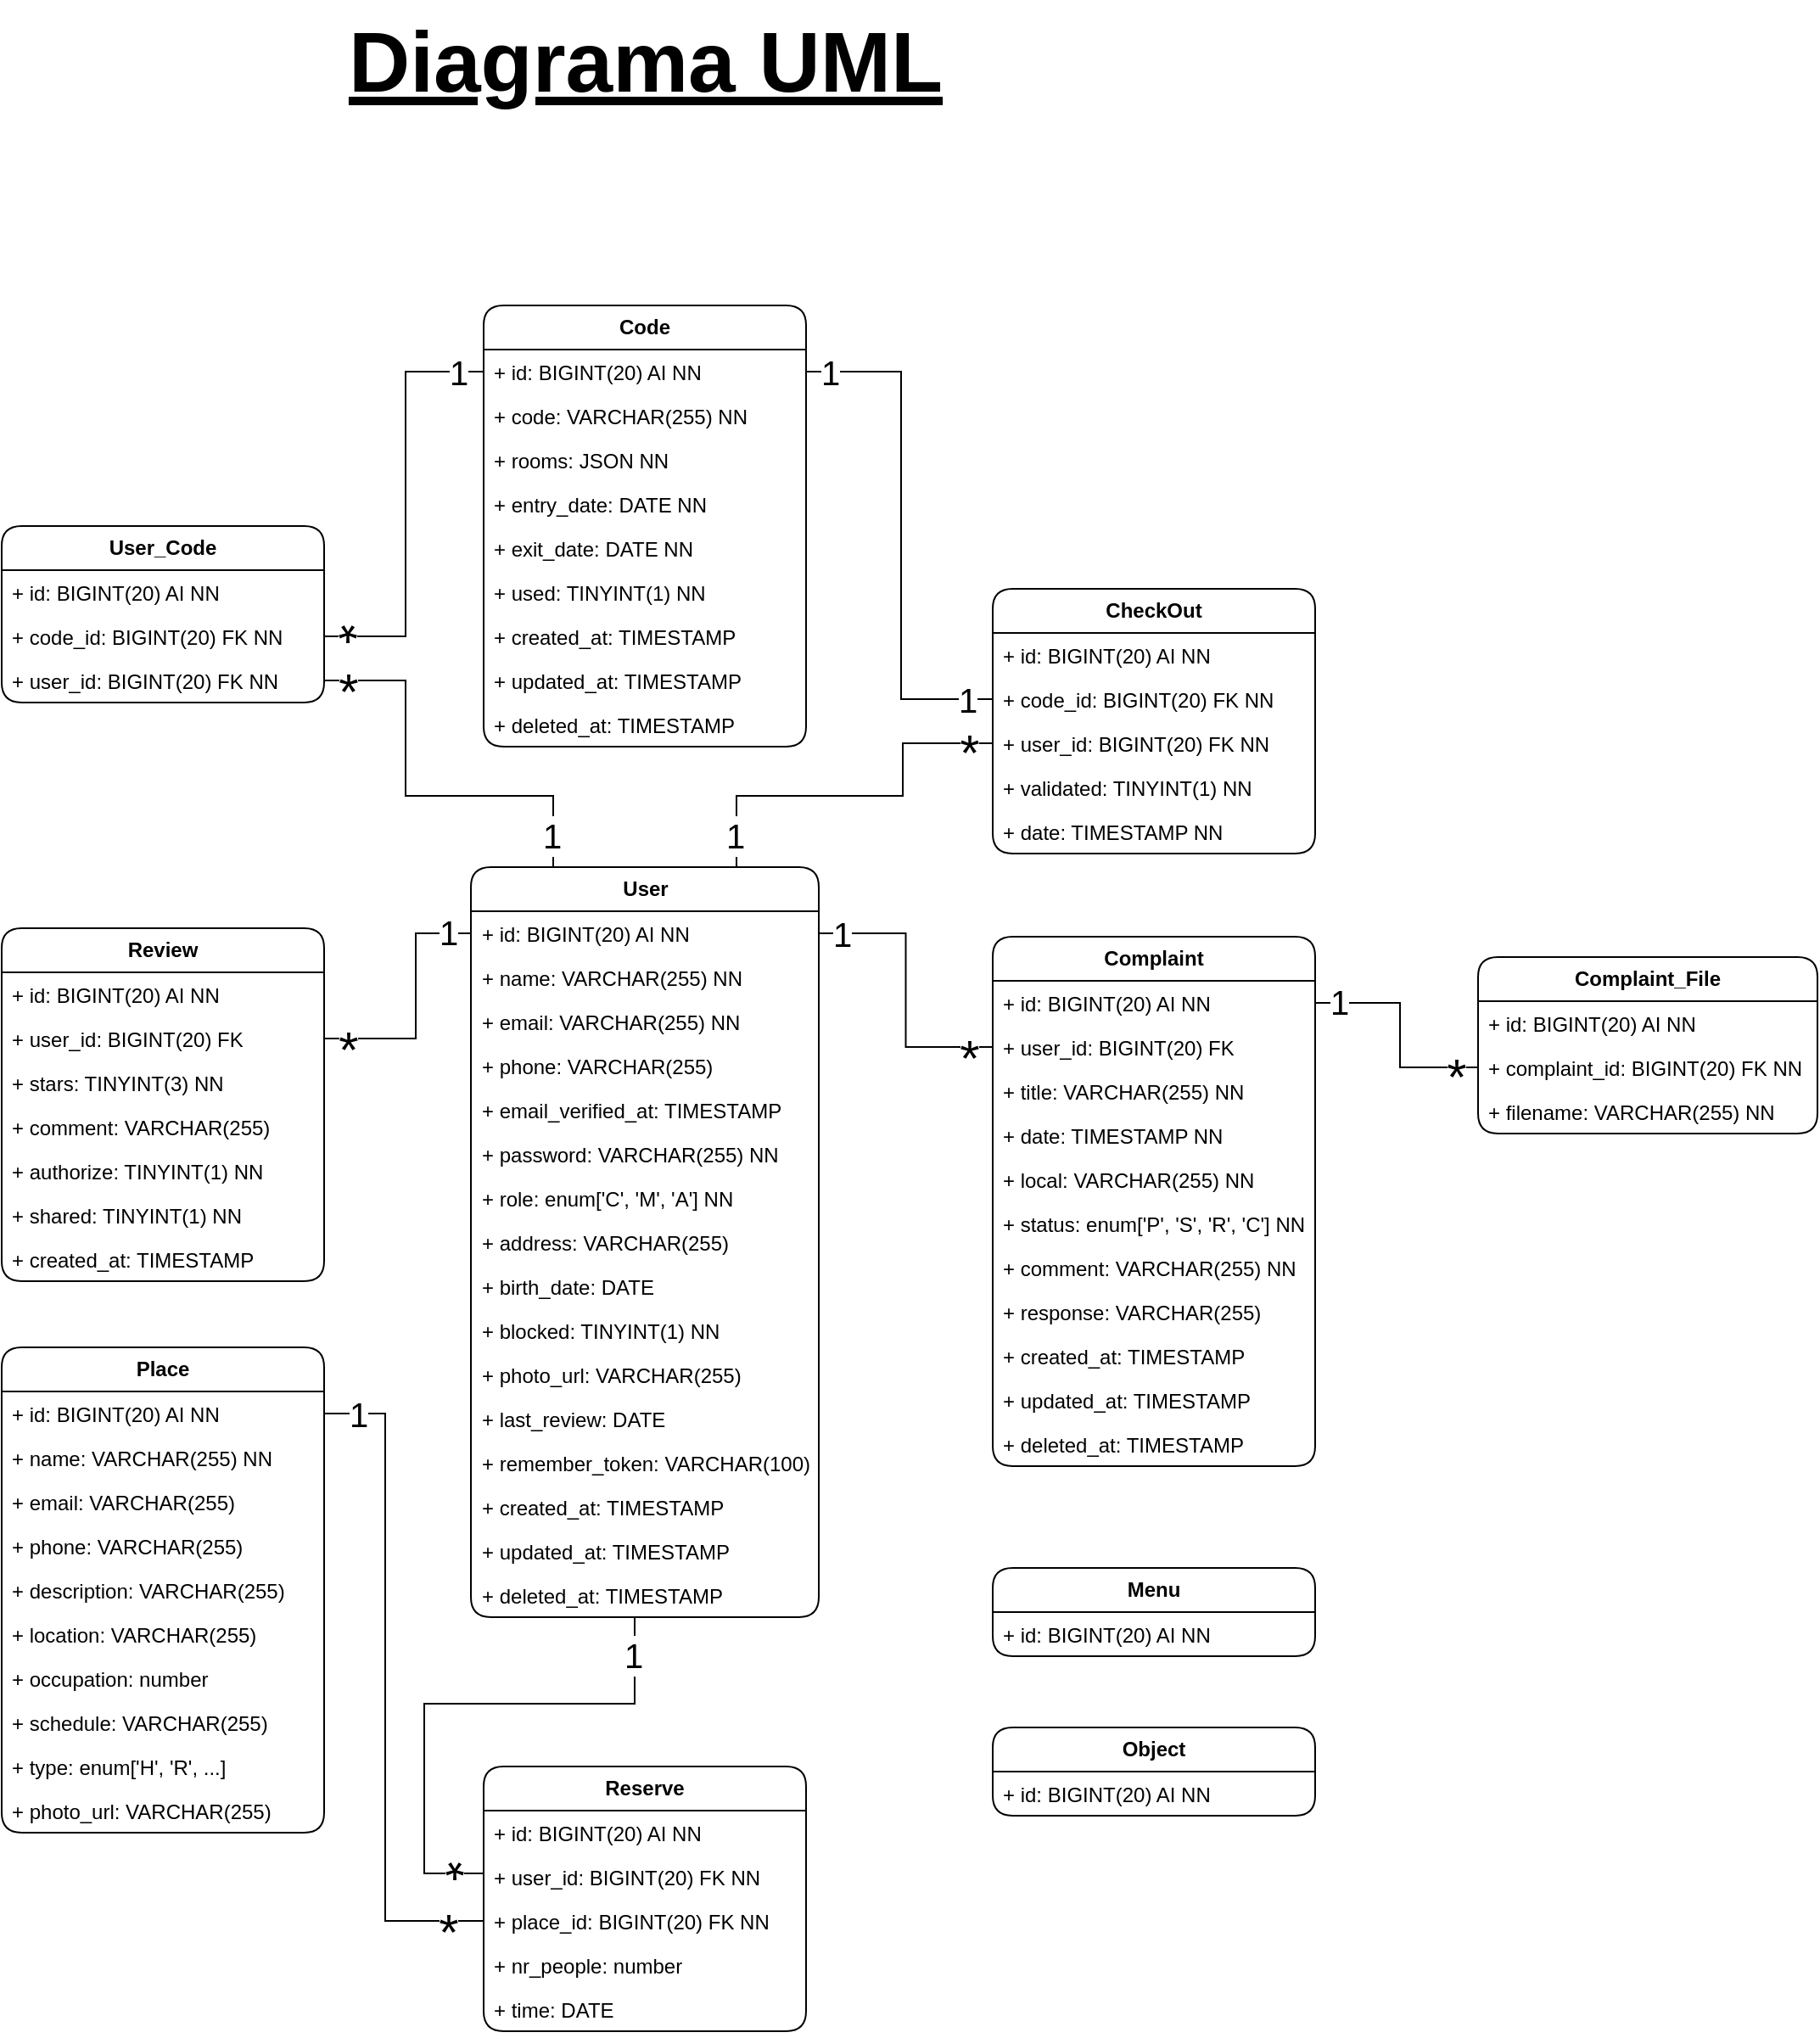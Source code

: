 <mxfile version="21.5.0" type="github" pages="2">
  <diagram name="Diagrama UML" id="d98n4tv-miH-dXghjo9B">
    <mxGraphModel dx="1434" dy="764" grid="0" gridSize="50" guides="1" tooltips="1" connect="1" arrows="1" fold="1" page="1" pageScale="1" pageWidth="2000" pageHeight="1500" math="0" shadow="0">
      <root>
        <mxCell id="0" />
        <mxCell id="1" parent="0" />
        <mxCell id="fhK9WfQGRRtwk0DWkfeq-1" value="&lt;b&gt;User&lt;/b&gt;" style="swimlane;fontStyle=0;childLayout=stackLayout;horizontal=1;startSize=26;fillColor=none;horizontalStack=0;resizeParent=1;resizeParentMax=0;resizeLast=0;collapsible=1;marginBottom=0;whiteSpace=wrap;html=1;perimeterSpacing=0;rounded=1;" parent="1" vertex="1">
          <mxGeometry x="428.5" y="579" width="205" height="442" as="geometry" />
        </mxCell>
        <mxCell id="fhK9WfQGRRtwk0DWkfeq-2" value="+ id: BIGINT(20) AI NN" style="text;strokeColor=none;fillColor=none;align=left;verticalAlign=top;spacingLeft=4;spacingRight=4;overflow=hidden;rotatable=0;points=[[0,0.5],[1,0.5]];portConstraint=eastwest;whiteSpace=wrap;html=1;" parent="fhK9WfQGRRtwk0DWkfeq-1" vertex="1">
          <mxGeometry y="26" width="205" height="26" as="geometry" />
        </mxCell>
        <mxCell id="fhK9WfQGRRtwk0DWkfeq-3" value="+ name: VARCHAR(255) NN" style="text;strokeColor=none;fillColor=none;align=left;verticalAlign=top;spacingLeft=4;spacingRight=4;overflow=hidden;rotatable=0;points=[[0,0.5],[1,0.5]];portConstraint=eastwest;whiteSpace=wrap;html=1;" parent="fhK9WfQGRRtwk0DWkfeq-1" vertex="1">
          <mxGeometry y="52" width="205" height="26" as="geometry" />
        </mxCell>
        <mxCell id="fhK9WfQGRRtwk0DWkfeq-4" value="+ email: VARCHAR(255) NN" style="text;strokeColor=none;fillColor=none;align=left;verticalAlign=top;spacingLeft=4;spacingRight=4;overflow=hidden;rotatable=0;points=[[0,0.5],[1,0.5]];portConstraint=eastwest;whiteSpace=wrap;html=1;" parent="fhK9WfQGRRtwk0DWkfeq-1" vertex="1">
          <mxGeometry y="78" width="205" height="26" as="geometry" />
        </mxCell>
        <mxCell id="T6H9I8jbmcp6e1LcsCc8-3" value="+ phone: VARCHAR(255)" style="text;strokeColor=none;fillColor=none;align=left;verticalAlign=top;spacingLeft=4;spacingRight=4;overflow=hidden;rotatable=0;points=[[0,0.5],[1,0.5]];portConstraint=eastwest;whiteSpace=wrap;html=1;" parent="fhK9WfQGRRtwk0DWkfeq-1" vertex="1">
          <mxGeometry y="104" width="205" height="26" as="geometry" />
        </mxCell>
        <mxCell id="vO4B-R_ZRuPPLHREImIT-4" value="+ email_verified_at: TIMESTAMP" style="text;strokeColor=none;fillColor=none;align=left;verticalAlign=top;spacingLeft=4;spacingRight=4;overflow=hidden;rotatable=0;points=[[0,0.5],[1,0.5]];portConstraint=eastwest;whiteSpace=wrap;html=1;" parent="fhK9WfQGRRtwk0DWkfeq-1" vertex="1">
          <mxGeometry y="130" width="205" height="26" as="geometry" />
        </mxCell>
        <mxCell id="fhK9WfQGRRtwk0DWkfeq-5" value="+ password: VARCHAR(255) NN" style="text;strokeColor=none;fillColor=none;align=left;verticalAlign=top;spacingLeft=4;spacingRight=4;overflow=hidden;rotatable=0;points=[[0,0.5],[1,0.5]];portConstraint=eastwest;whiteSpace=wrap;html=1;" parent="fhK9WfQGRRtwk0DWkfeq-1" vertex="1">
          <mxGeometry y="156" width="205" height="26" as="geometry" />
        </mxCell>
        <mxCell id="T6H9I8jbmcp6e1LcsCc8-2" value="+ role: enum[&#39;C&#39;, &#39;M&#39;, &#39;A&#39;] NN" style="text;strokeColor=none;fillColor=none;align=left;verticalAlign=top;spacingLeft=4;spacingRight=4;overflow=hidden;rotatable=0;points=[[0,0.5],[1,0.5]];portConstraint=eastwest;whiteSpace=wrap;html=1;" parent="fhK9WfQGRRtwk0DWkfeq-1" vertex="1">
          <mxGeometry y="182" width="205" height="26" as="geometry" />
        </mxCell>
        <mxCell id="dJ6pkB6HWxA7y0M8dAQR-3" value="+ address: VARCHAR(255)" style="text;strokeColor=none;fillColor=none;align=left;verticalAlign=top;spacingLeft=4;spacingRight=4;overflow=hidden;rotatable=0;points=[[0,0.5],[1,0.5]];portConstraint=eastwest;whiteSpace=wrap;html=1;" parent="fhK9WfQGRRtwk0DWkfeq-1" vertex="1">
          <mxGeometry y="208" width="205" height="26" as="geometry" />
        </mxCell>
        <mxCell id="dJ6pkB6HWxA7y0M8dAQR-2" value="+ birth_date: DATE" style="text;strokeColor=none;fillColor=none;align=left;verticalAlign=top;spacingLeft=4;spacingRight=4;overflow=hidden;rotatable=0;points=[[0,0.5],[1,0.5]];portConstraint=eastwest;whiteSpace=wrap;html=1;" parent="fhK9WfQGRRtwk0DWkfeq-1" vertex="1">
          <mxGeometry y="234" width="205" height="26" as="geometry" />
        </mxCell>
        <mxCell id="DivVhAuYKaXI8UWX3r-a-1" value="+ blocked: TINYINT(1) NN" style="text;strokeColor=none;fillColor=none;align=left;verticalAlign=top;spacingLeft=4;spacingRight=4;overflow=hidden;rotatable=0;points=[[0,0.5],[1,0.5]];portConstraint=eastwest;whiteSpace=wrap;html=1;" parent="fhK9WfQGRRtwk0DWkfeq-1" vertex="1">
          <mxGeometry y="260" width="205" height="26" as="geometry" />
        </mxCell>
        <mxCell id="T6H9I8jbmcp6e1LcsCc8-26" value="+ photo_url: VARCHAR(255)" style="text;strokeColor=none;fillColor=none;align=left;verticalAlign=top;spacingLeft=4;spacingRight=4;overflow=hidden;rotatable=0;points=[[0,0.5],[1,0.5]];portConstraint=eastwest;whiteSpace=wrap;html=1;" parent="fhK9WfQGRRtwk0DWkfeq-1" vertex="1">
          <mxGeometry y="286" width="205" height="26" as="geometry" />
        </mxCell>
        <mxCell id="dJ6pkB6HWxA7y0M8dAQR-1" value="+ last_review: DATE" style="text;strokeColor=none;fillColor=none;align=left;verticalAlign=top;spacingLeft=4;spacingRight=4;overflow=hidden;rotatable=0;points=[[0,0.5],[1,0.5]];portConstraint=eastwest;whiteSpace=wrap;html=1;" parent="fhK9WfQGRRtwk0DWkfeq-1" vertex="1">
          <mxGeometry y="312" width="205" height="26" as="geometry" />
        </mxCell>
        <mxCell id="ZWyrXxRijvagmESzMMlO-1" value="+ remember_token: VARCHAR(100)" style="text;strokeColor=none;fillColor=none;align=left;verticalAlign=top;spacingLeft=4;spacingRight=4;overflow=hidden;rotatable=0;points=[[0,0.5],[1,0.5]];portConstraint=eastwest;whiteSpace=wrap;html=1;" parent="fhK9WfQGRRtwk0DWkfeq-1" vertex="1">
          <mxGeometry y="338" width="205" height="26" as="geometry" />
        </mxCell>
        <mxCell id="vO4B-R_ZRuPPLHREImIT-1" value="+ created_at: TIMESTAMP" style="text;strokeColor=none;fillColor=none;align=left;verticalAlign=top;spacingLeft=4;spacingRight=4;overflow=hidden;rotatable=0;points=[[0,0.5],[1,0.5]];portConstraint=eastwest;whiteSpace=wrap;html=1;" parent="fhK9WfQGRRtwk0DWkfeq-1" vertex="1">
          <mxGeometry y="364" width="205" height="26" as="geometry" />
        </mxCell>
        <mxCell id="vO4B-R_ZRuPPLHREImIT-3" value="+ updated_at: TIMESTAMP" style="text;strokeColor=none;fillColor=none;align=left;verticalAlign=top;spacingLeft=4;spacingRight=4;overflow=hidden;rotatable=0;points=[[0,0.5],[1,0.5]];portConstraint=eastwest;whiteSpace=wrap;html=1;" parent="fhK9WfQGRRtwk0DWkfeq-1" vertex="1">
          <mxGeometry y="390" width="205" height="26" as="geometry" />
        </mxCell>
        <mxCell id="vO4B-R_ZRuPPLHREImIT-2" value="+ deleted_at: TIMESTAMP" style="text;strokeColor=none;fillColor=none;align=left;verticalAlign=top;spacingLeft=4;spacingRight=4;overflow=hidden;rotatable=0;points=[[0,0.5],[1,0.5]];portConstraint=eastwest;whiteSpace=wrap;html=1;" parent="fhK9WfQGRRtwk0DWkfeq-1" vertex="1">
          <mxGeometry y="416" width="205" height="26" as="geometry" />
        </mxCell>
        <mxCell id="T6H9I8jbmcp6e1LcsCc8-1" value="Diagrama UML" style="text;html=1;align=center;verticalAlign=middle;resizable=0;points=[];autosize=1;strokeColor=none;fillColor=none;fontSize=50;fontStyle=5" parent="1" vertex="1">
          <mxGeometry x="347" y="68" width="368" height="72" as="geometry" />
        </mxCell>
        <mxCell id="T6H9I8jbmcp6e1LcsCc8-4" value="&lt;b&gt;Code&lt;/b&gt;" style="swimlane;fontStyle=0;childLayout=stackLayout;horizontal=1;startSize=26;fillColor=none;horizontalStack=0;resizeParent=1;resizeParentMax=0;resizeLast=0;collapsible=1;marginBottom=0;whiteSpace=wrap;html=1;perimeterSpacing=0;rounded=1;" parent="1" vertex="1">
          <mxGeometry x="436" y="248" width="190" height="260" as="geometry" />
        </mxCell>
        <mxCell id="T6H9I8jbmcp6e1LcsCc8-5" value="+ id: BIGINT(20) AI NN" style="text;strokeColor=none;fillColor=none;align=left;verticalAlign=top;spacingLeft=4;spacingRight=4;overflow=hidden;rotatable=0;points=[[0,0.5],[1,0.5]];portConstraint=eastwest;whiteSpace=wrap;html=1;" parent="T6H9I8jbmcp6e1LcsCc8-4" vertex="1">
          <mxGeometry y="26" width="190" height="26" as="geometry" />
        </mxCell>
        <mxCell id="T6H9I8jbmcp6e1LcsCc8-6" value="+ code: VARCHAR(255) NN" style="text;strokeColor=none;fillColor=none;align=left;verticalAlign=top;spacingLeft=4;spacingRight=4;overflow=hidden;rotatable=0;points=[[0,0.5],[1,0.5]];portConstraint=eastwest;whiteSpace=wrap;html=1;" parent="T6H9I8jbmcp6e1LcsCc8-4" vertex="1">
          <mxGeometry y="52" width="190" height="26" as="geometry" />
        </mxCell>
        <mxCell id="T6H9I8jbmcp6e1LcsCc8-7" value="+ rooms: JSON NN" style="text;strokeColor=none;fillColor=none;align=left;verticalAlign=top;spacingLeft=4;spacingRight=4;overflow=hidden;rotatable=0;points=[[0,0.5],[1,0.5]];portConstraint=eastwest;whiteSpace=wrap;html=1;" parent="T6H9I8jbmcp6e1LcsCc8-4" vertex="1">
          <mxGeometry y="78" width="190" height="26" as="geometry" />
        </mxCell>
        <mxCell id="T6H9I8jbmcp6e1LcsCc8-8" value="+ entry_date: DATE NN" style="text;strokeColor=none;fillColor=none;align=left;verticalAlign=top;spacingLeft=4;spacingRight=4;overflow=hidden;rotatable=0;points=[[0,0.5],[1,0.5]];portConstraint=eastwest;whiteSpace=wrap;html=1;" parent="T6H9I8jbmcp6e1LcsCc8-4" vertex="1">
          <mxGeometry y="104" width="190" height="26" as="geometry" />
        </mxCell>
        <mxCell id="T6H9I8jbmcp6e1LcsCc8-9" value="+ exit_date: DATE NN" style="text;strokeColor=none;fillColor=none;align=left;verticalAlign=top;spacingLeft=4;spacingRight=4;overflow=hidden;rotatable=0;points=[[0,0.5],[1,0.5]];portConstraint=eastwest;whiteSpace=wrap;html=1;" parent="T6H9I8jbmcp6e1LcsCc8-4" vertex="1">
          <mxGeometry y="130" width="190" height="26" as="geometry" />
        </mxCell>
        <mxCell id="T6H9I8jbmcp6e1LcsCc8-10" value="+ used: TINYINT(1) NN" style="text;strokeColor=none;fillColor=none;align=left;verticalAlign=top;spacingLeft=4;spacingRight=4;overflow=hidden;rotatable=0;points=[[0,0.5],[1,0.5]];portConstraint=eastwest;whiteSpace=wrap;html=1;" parent="T6H9I8jbmcp6e1LcsCc8-4" vertex="1">
          <mxGeometry y="156" width="190" height="26" as="geometry" />
        </mxCell>
        <mxCell id="fgQALqfVsJs-UwrU5xvW-2" value="+ created_at: TIMESTAMP" style="text;strokeColor=none;fillColor=none;align=left;verticalAlign=top;spacingLeft=4;spacingRight=4;overflow=hidden;rotatable=0;points=[[0,0.5],[1,0.5]];portConstraint=eastwest;whiteSpace=wrap;html=1;" parent="T6H9I8jbmcp6e1LcsCc8-4" vertex="1">
          <mxGeometry y="182" width="190" height="26" as="geometry" />
        </mxCell>
        <mxCell id="59sdTfW5rrIf_ay-9YoK-1" value="+ updated_at: TIMESTAMP" style="text;strokeColor=none;fillColor=none;align=left;verticalAlign=top;spacingLeft=4;spacingRight=4;overflow=hidden;rotatable=0;points=[[0,0.5],[1,0.5]];portConstraint=eastwest;whiteSpace=wrap;html=1;" parent="T6H9I8jbmcp6e1LcsCc8-4" vertex="1">
          <mxGeometry y="208" width="190" height="26" as="geometry" />
        </mxCell>
        <mxCell id="fgQALqfVsJs-UwrU5xvW-1" value="+ deleted_at: TIMESTAMP" style="text;strokeColor=none;fillColor=none;align=left;verticalAlign=top;spacingLeft=4;spacingRight=4;overflow=hidden;rotatable=0;points=[[0,0.5],[1,0.5]];portConstraint=eastwest;whiteSpace=wrap;html=1;" parent="T6H9I8jbmcp6e1LcsCc8-4" vertex="1">
          <mxGeometry y="234" width="190" height="26" as="geometry" />
        </mxCell>
        <mxCell id="T6H9I8jbmcp6e1LcsCc8-11" value="&lt;b&gt;Complaint&lt;/b&gt;" style="swimlane;fontStyle=0;childLayout=stackLayout;horizontal=1;startSize=26;fillColor=none;horizontalStack=0;resizeParent=1;resizeParentMax=0;resizeLast=0;collapsible=1;marginBottom=0;whiteSpace=wrap;html=1;perimeterSpacing=0;rounded=1;" parent="1" vertex="1">
          <mxGeometry x="736" y="620" width="190" height="312" as="geometry" />
        </mxCell>
        <mxCell id="T6H9I8jbmcp6e1LcsCc8-12" value="+ id: BIGINT(20) AI NN" style="text;strokeColor=none;fillColor=none;align=left;verticalAlign=top;spacingLeft=4;spacingRight=4;overflow=hidden;rotatable=0;points=[[0,0.5],[1,0.5]];portConstraint=eastwest;whiteSpace=wrap;html=1;" parent="T6H9I8jbmcp6e1LcsCc8-11" vertex="1">
          <mxGeometry y="26" width="190" height="26" as="geometry" />
        </mxCell>
        <mxCell id="T6H9I8jbmcp6e1LcsCc8-16" value="+ user_id: BIGINT(20) FK" style="text;strokeColor=none;fillColor=none;align=left;verticalAlign=top;spacingLeft=4;spacingRight=4;overflow=hidden;rotatable=0;points=[[0,0.5],[1,0.5]];portConstraint=eastwest;whiteSpace=wrap;html=1;" parent="T6H9I8jbmcp6e1LcsCc8-11" vertex="1">
          <mxGeometry y="52" width="190" height="26" as="geometry" />
        </mxCell>
        <mxCell id="T6H9I8jbmcp6e1LcsCc8-14" value="+ title: VARCHAR(255) NN" style="text;strokeColor=none;fillColor=none;align=left;verticalAlign=top;spacingLeft=4;spacingRight=4;overflow=hidden;rotatable=0;points=[[0,0.5],[1,0.5]];portConstraint=eastwest;whiteSpace=wrap;html=1;" parent="T6H9I8jbmcp6e1LcsCc8-11" vertex="1">
          <mxGeometry y="78" width="190" height="26" as="geometry" />
        </mxCell>
        <mxCell id="WfJLA6edtYzuYP46OBd0-1" value="+ date: TIMESTAMP NN" style="text;strokeColor=none;fillColor=none;align=left;verticalAlign=top;spacingLeft=4;spacingRight=4;overflow=hidden;rotatable=0;points=[[0,0.5],[1,0.5]];portConstraint=eastwest;whiteSpace=wrap;html=1;" parent="T6H9I8jbmcp6e1LcsCc8-11" vertex="1">
          <mxGeometry y="104" width="190" height="26" as="geometry" />
        </mxCell>
        <mxCell id="T6H9I8jbmcp6e1LcsCc8-18" value="+ local: VARCHAR(255) NN" style="text;strokeColor=none;fillColor=none;align=left;verticalAlign=top;spacingLeft=4;spacingRight=4;overflow=hidden;rotatable=0;points=[[0,0.5],[1,0.5]];portConstraint=eastwest;whiteSpace=wrap;html=1;" parent="T6H9I8jbmcp6e1LcsCc8-11" vertex="1">
          <mxGeometry y="130" width="190" height="26" as="geometry" />
        </mxCell>
        <mxCell id="wX1i24UHA4eK65Fp6oAu-54" value="+ status: enum[&#39;P&#39;, &#39;S&#39;, &#39;R&#39;, &#39;C&#39;] NN" style="text;strokeColor=none;fillColor=none;align=left;verticalAlign=top;spacingLeft=4;spacingRight=4;overflow=hidden;rotatable=0;points=[[0,0.5],[1,0.5]];portConstraint=eastwest;whiteSpace=wrap;html=1;" parent="T6H9I8jbmcp6e1LcsCc8-11" vertex="1">
          <mxGeometry y="156" width="190" height="26" as="geometry" />
        </mxCell>
        <mxCell id="T6H9I8jbmcp6e1LcsCc8-15" value="+ comment: VARCHAR(255) NN" style="text;strokeColor=none;fillColor=none;align=left;verticalAlign=top;spacingLeft=4;spacingRight=4;overflow=hidden;rotatable=0;points=[[0,0.5],[1,0.5]];portConstraint=eastwest;whiteSpace=wrap;html=1;" parent="T6H9I8jbmcp6e1LcsCc8-11" vertex="1">
          <mxGeometry y="182" width="190" height="26" as="geometry" />
        </mxCell>
        <mxCell id="BRXO6JqHnXliv6u99I1E-1" value="+ response: VARCHAR(255)" style="text;strokeColor=none;fillColor=none;align=left;verticalAlign=top;spacingLeft=4;spacingRight=4;overflow=hidden;rotatable=0;points=[[0,0.5],[1,0.5]];portConstraint=eastwest;whiteSpace=wrap;html=1;" parent="T6H9I8jbmcp6e1LcsCc8-11" vertex="1">
          <mxGeometry y="208" width="190" height="26" as="geometry" />
        </mxCell>
        <mxCell id="T6H9I8jbmcp6e1LcsCc8-17" value="+ created_at: TIMESTAMP" style="text;strokeColor=none;fillColor=none;align=left;verticalAlign=top;spacingLeft=4;spacingRight=4;overflow=hidden;rotatable=0;points=[[0,0.5],[1,0.5]];portConstraint=eastwest;whiteSpace=wrap;html=1;" parent="T6H9I8jbmcp6e1LcsCc8-11" vertex="1">
          <mxGeometry y="234" width="190" height="26" as="geometry" />
        </mxCell>
        <mxCell id="BRXO6JqHnXliv6u99I1E-2" value="+ updated_at: TIMESTAMP" style="text;strokeColor=none;fillColor=none;align=left;verticalAlign=top;spacingLeft=4;spacingRight=4;overflow=hidden;rotatable=0;points=[[0,0.5],[1,0.5]];portConstraint=eastwest;whiteSpace=wrap;html=1;" parent="T6H9I8jbmcp6e1LcsCc8-11" vertex="1">
          <mxGeometry y="260" width="190" height="26" as="geometry" />
        </mxCell>
        <mxCell id="BRXO6JqHnXliv6u99I1E-3" value="+ deleted_at: TIMESTAMP" style="text;strokeColor=none;fillColor=none;align=left;verticalAlign=top;spacingLeft=4;spacingRight=4;overflow=hidden;rotatable=0;points=[[0,0.5],[1,0.5]];portConstraint=eastwest;whiteSpace=wrap;html=1;" parent="T6H9I8jbmcp6e1LcsCc8-11" vertex="1">
          <mxGeometry y="286" width="190" height="26" as="geometry" />
        </mxCell>
        <mxCell id="T6H9I8jbmcp6e1LcsCc8-19" value="&lt;b&gt;Review&lt;/b&gt;" style="swimlane;fontStyle=0;childLayout=stackLayout;horizontal=1;startSize=26;fillColor=none;horizontalStack=0;resizeParent=1;resizeParentMax=0;resizeLast=0;collapsible=1;marginBottom=0;whiteSpace=wrap;html=1;perimeterSpacing=0;rounded=1;" parent="1" vertex="1">
          <mxGeometry x="152" y="615" width="190" height="208" as="geometry" />
        </mxCell>
        <mxCell id="T6H9I8jbmcp6e1LcsCc8-20" value="+ id: BIGINT(20) AI NN" style="text;strokeColor=none;fillColor=none;align=left;verticalAlign=top;spacingLeft=4;spacingRight=4;overflow=hidden;rotatable=0;points=[[0,0.5],[1,0.5]];portConstraint=eastwest;whiteSpace=wrap;html=1;" parent="T6H9I8jbmcp6e1LcsCc8-19" vertex="1">
          <mxGeometry y="26" width="190" height="26" as="geometry" />
        </mxCell>
        <mxCell id="T6H9I8jbmcp6e1LcsCc8-23" value="+ user_id: BIGINT(20) FK" style="text;strokeColor=none;fillColor=none;align=left;verticalAlign=top;spacingLeft=4;spacingRight=4;overflow=hidden;rotatable=0;points=[[0,0.5],[1,0.5]];portConstraint=eastwest;whiteSpace=wrap;html=1;" parent="T6H9I8jbmcp6e1LcsCc8-19" vertex="1">
          <mxGeometry y="52" width="190" height="26" as="geometry" />
        </mxCell>
        <mxCell id="T6H9I8jbmcp6e1LcsCc8-21" value="+ stars: TINYINT(3) NN" style="text;strokeColor=none;fillColor=none;align=left;verticalAlign=top;spacingLeft=4;spacingRight=4;overflow=hidden;rotatable=0;points=[[0,0.5],[1,0.5]];portConstraint=eastwest;whiteSpace=wrap;html=1;" parent="T6H9I8jbmcp6e1LcsCc8-19" vertex="1">
          <mxGeometry y="78" width="190" height="26" as="geometry" />
        </mxCell>
        <mxCell id="T6H9I8jbmcp6e1LcsCc8-22" value="+ comment: VARCHAR(255)" style="text;strokeColor=none;fillColor=none;align=left;verticalAlign=top;spacingLeft=4;spacingRight=4;overflow=hidden;rotatable=0;points=[[0,0.5],[1,0.5]];portConstraint=eastwest;whiteSpace=wrap;html=1;" parent="T6H9I8jbmcp6e1LcsCc8-19" vertex="1">
          <mxGeometry y="104" width="190" height="26" as="geometry" />
        </mxCell>
        <mxCell id="SSIGaNXAeGeUABjDXXy_-1" value="+ authorize: TINYINT(1) NN" style="text;strokeColor=none;fillColor=none;align=left;verticalAlign=top;spacingLeft=4;spacingRight=4;overflow=hidden;rotatable=0;points=[[0,0.5],[1,0.5]];portConstraint=eastwest;whiteSpace=wrap;html=1;" parent="T6H9I8jbmcp6e1LcsCc8-19" vertex="1">
          <mxGeometry y="130" width="190" height="26" as="geometry" />
        </mxCell>
        <mxCell id="SSIGaNXAeGeUABjDXXy_-2" value="+ shared: TINYINT(1) NN" style="text;strokeColor=none;fillColor=none;align=left;verticalAlign=top;spacingLeft=4;spacingRight=4;overflow=hidden;rotatable=0;points=[[0,0.5],[1,0.5]];portConstraint=eastwest;whiteSpace=wrap;html=1;" parent="T6H9I8jbmcp6e1LcsCc8-19" vertex="1">
          <mxGeometry y="156" width="190" height="26" as="geometry" />
        </mxCell>
        <mxCell id="T6H9I8jbmcp6e1LcsCc8-25" value="+ created_at: TIMESTAMP" style="text;strokeColor=none;fillColor=none;align=left;verticalAlign=top;spacingLeft=4;spacingRight=4;overflow=hidden;rotatable=0;points=[[0,0.5],[1,0.5]];portConstraint=eastwest;whiteSpace=wrap;html=1;" parent="T6H9I8jbmcp6e1LcsCc8-19" vertex="1">
          <mxGeometry y="182" width="190" height="26" as="geometry" />
        </mxCell>
        <mxCell id="T6H9I8jbmcp6e1LcsCc8-27" value="&lt;b&gt;Complaint_File&lt;/b&gt;" style="swimlane;fontStyle=0;childLayout=stackLayout;horizontal=1;startSize=26;fillColor=none;horizontalStack=0;resizeParent=1;resizeParentMax=0;resizeLast=0;collapsible=1;marginBottom=0;whiteSpace=wrap;html=1;perimeterSpacing=0;rounded=1;" parent="1" vertex="1">
          <mxGeometry x="1022" y="632" width="200" height="104" as="geometry" />
        </mxCell>
        <mxCell id="T6H9I8jbmcp6e1LcsCc8-28" value="+ id: BIGINT(20) AI NN" style="text;strokeColor=none;fillColor=none;align=left;verticalAlign=top;spacingLeft=4;spacingRight=4;overflow=hidden;rotatable=0;points=[[0,0.5],[1,0.5]];portConstraint=eastwest;whiteSpace=wrap;html=1;" parent="T6H9I8jbmcp6e1LcsCc8-27" vertex="1">
          <mxGeometry y="26" width="200" height="26" as="geometry" />
        </mxCell>
        <mxCell id="T6H9I8jbmcp6e1LcsCc8-29" value="+ complaint_id: BIGINT(20) FK NN" style="text;strokeColor=none;fillColor=none;align=left;verticalAlign=top;spacingLeft=4;spacingRight=4;overflow=hidden;rotatable=0;points=[[0,0.5],[1,0.5]];portConstraint=eastwest;whiteSpace=wrap;html=1;" parent="T6H9I8jbmcp6e1LcsCc8-27" vertex="1">
          <mxGeometry y="52" width="200" height="26" as="geometry" />
        </mxCell>
        <mxCell id="T6H9I8jbmcp6e1LcsCc8-30" value="+ filename: VARCHAR(255) NN" style="text;strokeColor=none;fillColor=none;align=left;verticalAlign=top;spacingLeft=4;spacingRight=4;overflow=hidden;rotatable=0;points=[[0,0.5],[1,0.5]];portConstraint=eastwest;whiteSpace=wrap;html=1;" parent="T6H9I8jbmcp6e1LcsCc8-27" vertex="1">
          <mxGeometry y="78" width="200" height="26" as="geometry" />
        </mxCell>
        <mxCell id="T6H9I8jbmcp6e1LcsCc8-46" value="&lt;b&gt;Place&lt;br&gt;&lt;/b&gt;" style="swimlane;fontStyle=0;childLayout=stackLayout;horizontal=1;startSize=26;fillColor=none;horizontalStack=0;resizeParent=1;resizeParentMax=0;resizeLast=0;collapsible=1;marginBottom=0;whiteSpace=wrap;html=1;perimeterSpacing=0;rounded=1;" parent="1" vertex="1">
          <mxGeometry x="152" y="862" width="190" height="286" as="geometry" />
        </mxCell>
        <mxCell id="T6H9I8jbmcp6e1LcsCc8-47" value="+ id: BIGINT(20) AI NN" style="text;strokeColor=none;fillColor=none;align=left;verticalAlign=top;spacingLeft=4;spacingRight=4;overflow=hidden;rotatable=0;points=[[0,0.5],[1,0.5]];portConstraint=eastwest;whiteSpace=wrap;html=1;" parent="T6H9I8jbmcp6e1LcsCc8-46" vertex="1">
          <mxGeometry y="26" width="190" height="26" as="geometry" />
        </mxCell>
        <mxCell id="T6H9I8jbmcp6e1LcsCc8-48" value="+ name: VARCHAR(255) NN" style="text;strokeColor=none;fillColor=none;align=left;verticalAlign=top;spacingLeft=4;spacingRight=4;overflow=hidden;rotatable=0;points=[[0,0.5],[1,0.5]];portConstraint=eastwest;whiteSpace=wrap;html=1;" parent="T6H9I8jbmcp6e1LcsCc8-46" vertex="1">
          <mxGeometry y="52" width="190" height="26" as="geometry" />
        </mxCell>
        <mxCell id="T6H9I8jbmcp6e1LcsCc8-49" value="+ email: VARCHAR(255)" style="text;strokeColor=none;fillColor=none;align=left;verticalAlign=top;spacingLeft=4;spacingRight=4;overflow=hidden;rotatable=0;points=[[0,0.5],[1,0.5]];portConstraint=eastwest;whiteSpace=wrap;html=1;" parent="T6H9I8jbmcp6e1LcsCc8-46" vertex="1">
          <mxGeometry y="78" width="190" height="26" as="geometry" />
        </mxCell>
        <mxCell id="T6H9I8jbmcp6e1LcsCc8-50" value="+ phone: VARCHAR(255)" style="text;strokeColor=none;fillColor=none;align=left;verticalAlign=top;spacingLeft=4;spacingRight=4;overflow=hidden;rotatable=0;points=[[0,0.5],[1,0.5]];portConstraint=eastwest;whiteSpace=wrap;html=1;" parent="T6H9I8jbmcp6e1LcsCc8-46" vertex="1">
          <mxGeometry y="104" width="190" height="26" as="geometry" />
        </mxCell>
        <mxCell id="T6H9I8jbmcp6e1LcsCc8-52" value="+ description: VARCHAR(255)" style="text;strokeColor=none;fillColor=none;align=left;verticalAlign=top;spacingLeft=4;spacingRight=4;overflow=hidden;rotatable=0;points=[[0,0.5],[1,0.5]];portConstraint=eastwest;whiteSpace=wrap;html=1;" parent="T6H9I8jbmcp6e1LcsCc8-46" vertex="1">
          <mxGeometry y="130" width="190" height="26" as="geometry" />
        </mxCell>
        <mxCell id="T6H9I8jbmcp6e1LcsCc8-53" value="+ location: VARCHAR(255)" style="text;strokeColor=none;fillColor=none;align=left;verticalAlign=top;spacingLeft=4;spacingRight=4;overflow=hidden;rotatable=0;points=[[0,0.5],[1,0.5]];portConstraint=eastwest;whiteSpace=wrap;html=1;" parent="T6H9I8jbmcp6e1LcsCc8-46" vertex="1">
          <mxGeometry y="156" width="190" height="26" as="geometry" />
        </mxCell>
        <mxCell id="wX1i24UHA4eK65Fp6oAu-23" value="+ occupation: number" style="text;strokeColor=none;fillColor=none;align=left;verticalAlign=top;spacingLeft=4;spacingRight=4;overflow=hidden;rotatable=0;points=[[0,0.5],[1,0.5]];portConstraint=eastwest;whiteSpace=wrap;html=1;" parent="T6H9I8jbmcp6e1LcsCc8-46" vertex="1">
          <mxGeometry y="182" width="190" height="26" as="geometry" />
        </mxCell>
        <mxCell id="T6H9I8jbmcp6e1LcsCc8-57" value="+&amp;nbsp;schedule: VARCHAR(255)" style="text;strokeColor=none;fillColor=none;align=left;verticalAlign=top;spacingLeft=4;spacingRight=4;overflow=hidden;rotatable=0;points=[[0,0.5],[1,0.5]];portConstraint=eastwest;whiteSpace=wrap;html=1;" parent="T6H9I8jbmcp6e1LcsCc8-46" vertex="1">
          <mxGeometry y="208" width="190" height="26" as="geometry" />
        </mxCell>
        <mxCell id="T6H9I8jbmcp6e1LcsCc8-59" value="+ type: enum[&#39;H&#39;, &#39;R&#39;, ...]" style="text;strokeColor=none;fillColor=none;align=left;verticalAlign=top;spacingLeft=4;spacingRight=4;overflow=hidden;rotatable=0;points=[[0,0.5],[1,0.5]];portConstraint=eastwest;whiteSpace=wrap;html=1;" parent="T6H9I8jbmcp6e1LcsCc8-46" vertex="1">
          <mxGeometry y="234" width="190" height="26" as="geometry" />
        </mxCell>
        <mxCell id="T6H9I8jbmcp6e1LcsCc8-54" value="+ photo_url: VARCHAR(255)" style="text;strokeColor=none;fillColor=none;align=left;verticalAlign=top;spacingLeft=4;spacingRight=4;overflow=hidden;rotatable=0;points=[[0,0.5],[1,0.5]];portConstraint=eastwest;whiteSpace=wrap;html=1;" parent="T6H9I8jbmcp6e1LcsCc8-46" vertex="1">
          <mxGeometry y="260" width="190" height="26" as="geometry" />
        </mxCell>
        <mxCell id="wX1i24UHA4eK65Fp6oAu-3" style="edgeStyle=orthogonalEdgeStyle;rounded=0;orthogonalLoop=1;jettySize=auto;html=1;entryX=1;entryY=0.5;entryDx=0;entryDy=0;endArrow=none;endFill=0;exitX=0;exitY=0.5;exitDx=0;exitDy=0;" parent="1" source="T6H9I8jbmcp6e1LcsCc8-16" target="fhK9WfQGRRtwk0DWkfeq-2" edge="1">
          <mxGeometry relative="1" as="geometry">
            <mxPoint x="713" y="706" as="sourcePoint" />
            <mxPoint x="613" y="706.5" as="targetPoint" />
            <Array as="points" />
          </mxGeometry>
        </mxCell>
        <mxCell id="wX1i24UHA4eK65Fp6oAu-4" value="&lt;font style=&quot;font-size: 30px;&quot;&gt;*&lt;/font&gt;" style="edgeLabel;html=1;align=center;verticalAlign=middle;resizable=0;points=[];" parent="wX1i24UHA4eK65Fp6oAu-3" vertex="1" connectable="0">
          <mxGeometry x="-0.919" relative="1" as="geometry">
            <mxPoint x="-7" y="6" as="offset" />
          </mxGeometry>
        </mxCell>
        <mxCell id="wX1i24UHA4eK65Fp6oAu-5" value="&lt;font style=&quot;font-size: 20px;&quot;&gt;1&lt;/font&gt;" style="edgeLabel;html=1;align=center;verticalAlign=middle;resizable=0;points=[];" parent="wX1i24UHA4eK65Fp6oAu-3" vertex="1" connectable="0">
          <mxGeometry x="0.919" y="1" relative="1" as="geometry">
            <mxPoint x="6" y="-1" as="offset" />
          </mxGeometry>
        </mxCell>
        <mxCell id="wX1i24UHA4eK65Fp6oAu-6" style="edgeStyle=orthogonalEdgeStyle;rounded=0;orthogonalLoop=1;jettySize=auto;html=1;endArrow=none;endFill=0;entryX=1;entryY=0.5;entryDx=0;entryDy=0;exitX=0;exitY=0.5;exitDx=0;exitDy=0;" parent="1" source="T6H9I8jbmcp6e1LcsCc8-29" target="T6H9I8jbmcp6e1LcsCc8-12" edge="1">
          <mxGeometry relative="1" as="geometry">
            <mxPoint x="999" y="675" as="sourcePoint" />
            <mxPoint x="1022.69" y="711" as="targetPoint" />
            <Array as="points">
              <mxPoint x="976" y="697" />
              <mxPoint x="976" y="659" />
            </Array>
          </mxGeometry>
        </mxCell>
        <mxCell id="wX1i24UHA4eK65Fp6oAu-7" value="&lt;font style=&quot;font-size: 30px;&quot;&gt;*&lt;/font&gt;" style="edgeLabel;html=1;align=center;verticalAlign=middle;resizable=0;points=[];" parent="wX1i24UHA4eK65Fp6oAu-6" vertex="1" connectable="0">
          <mxGeometry x="-0.919" relative="1" as="geometry">
            <mxPoint x="-8" y="5" as="offset" />
          </mxGeometry>
        </mxCell>
        <mxCell id="wX1i24UHA4eK65Fp6oAu-8" value="&lt;font style=&quot;font-size: 20px;&quot;&gt;1&lt;/font&gt;" style="edgeLabel;html=1;align=center;verticalAlign=middle;resizable=0;points=[];" parent="wX1i24UHA4eK65Fp6oAu-6" vertex="1" connectable="0">
          <mxGeometry x="0.919" y="1" relative="1" as="geometry">
            <mxPoint x="8" y="-2" as="offset" />
          </mxGeometry>
        </mxCell>
        <mxCell id="wX1i24UHA4eK65Fp6oAu-9" style="edgeStyle=orthogonalEdgeStyle;rounded=0;orthogonalLoop=1;jettySize=auto;html=1;endArrow=none;endFill=0;exitX=0;exitY=0.5;exitDx=0;exitDy=0;entryX=1;entryY=0.5;entryDx=0;entryDy=0;" parent="1" source="fhK9WfQGRRtwk0DWkfeq-2" target="T6H9I8jbmcp6e1LcsCc8-23" edge="1">
          <mxGeometry relative="1" as="geometry">
            <mxPoint x="462.97" y="706.72" as="sourcePoint" />
            <mxPoint x="353" y="646" as="targetPoint" />
            <Array as="points">
              <mxPoint x="396" y="618" />
              <mxPoint x="396" y="680" />
            </Array>
          </mxGeometry>
        </mxCell>
        <mxCell id="wX1i24UHA4eK65Fp6oAu-10" value="&lt;font style=&quot;font-size: 30px;&quot;&gt;*&lt;/font&gt;" style="edgeLabel;html=1;align=center;verticalAlign=middle;resizable=0;points=[];" parent="wX1i24UHA4eK65Fp6oAu-9" vertex="1" connectable="0">
          <mxGeometry x="-0.919" relative="1" as="geometry">
            <mxPoint x="-67" y="68" as="offset" />
          </mxGeometry>
        </mxCell>
        <mxCell id="wX1i24UHA4eK65Fp6oAu-11" value="&lt;font style=&quot;font-size: 20px;&quot;&gt;1&lt;/font&gt;" style="edgeLabel;html=1;align=center;verticalAlign=middle;resizable=0;points=[];" parent="wX1i24UHA4eK65Fp6oAu-9" vertex="1" connectable="0">
          <mxGeometry x="0.919" y="1" relative="1" as="geometry">
            <mxPoint x="67" y="-64" as="offset" />
          </mxGeometry>
        </mxCell>
        <mxCell id="wX1i24UHA4eK65Fp6oAu-12" value="&lt;b&gt;Reserve&lt;br&gt;&lt;/b&gt;" style="swimlane;fontStyle=0;childLayout=stackLayout;horizontal=1;startSize=26;fillColor=none;horizontalStack=0;resizeParent=1;resizeParentMax=0;resizeLast=0;collapsible=1;marginBottom=0;whiteSpace=wrap;html=1;perimeterSpacing=0;rounded=1;" parent="1" vertex="1">
          <mxGeometry x="436" y="1109" width="190" height="156" as="geometry" />
        </mxCell>
        <mxCell id="wX1i24UHA4eK65Fp6oAu-13" value="+ id: BIGINT(20) AI NN" style="text;strokeColor=none;fillColor=none;align=left;verticalAlign=top;spacingLeft=4;spacingRight=4;overflow=hidden;rotatable=0;points=[[0,0.5],[1,0.5]];portConstraint=eastwest;whiteSpace=wrap;html=1;" parent="wX1i24UHA4eK65Fp6oAu-12" vertex="1">
          <mxGeometry y="26" width="190" height="26" as="geometry" />
        </mxCell>
        <mxCell id="wX1i24UHA4eK65Fp6oAu-15" value="+ user_id: BIGINT(20) FK NN" style="text;strokeColor=none;fillColor=none;align=left;verticalAlign=top;spacingLeft=4;spacingRight=4;overflow=hidden;rotatable=0;points=[[0,0.5],[1,0.5]];portConstraint=eastwest;whiteSpace=wrap;html=1;" parent="wX1i24UHA4eK65Fp6oAu-12" vertex="1">
          <mxGeometry y="52" width="190" height="26" as="geometry" />
        </mxCell>
        <mxCell id="wX1i24UHA4eK65Fp6oAu-14" value="+ place_id: BIGINT(20) FK NN" style="text;strokeColor=none;fillColor=none;align=left;verticalAlign=top;spacingLeft=4;spacingRight=4;overflow=hidden;rotatable=0;points=[[0,0.5],[1,0.5]];portConstraint=eastwest;whiteSpace=wrap;html=1;" parent="wX1i24UHA4eK65Fp6oAu-12" vertex="1">
          <mxGeometry y="78" width="190" height="26" as="geometry" />
        </mxCell>
        <mxCell id="wX1i24UHA4eK65Fp6oAu-16" value="+ nr_people: number" style="text;strokeColor=none;fillColor=none;align=left;verticalAlign=top;spacingLeft=4;spacingRight=4;overflow=hidden;rotatable=0;points=[[0,0.5],[1,0.5]];portConstraint=eastwest;whiteSpace=wrap;html=1;" parent="wX1i24UHA4eK65Fp6oAu-12" vertex="1">
          <mxGeometry y="104" width="190" height="26" as="geometry" />
        </mxCell>
        <mxCell id="wX1i24UHA4eK65Fp6oAu-21" value="+ time: DATE" style="text;strokeColor=none;fillColor=none;align=left;verticalAlign=top;spacingLeft=4;spacingRight=4;overflow=hidden;rotatable=0;points=[[0,0.5],[1,0.5]];portConstraint=eastwest;whiteSpace=wrap;html=1;" parent="wX1i24UHA4eK65Fp6oAu-12" vertex="1">
          <mxGeometry y="130" width="190" height="26" as="geometry" />
        </mxCell>
        <mxCell id="wX1i24UHA4eK65Fp6oAu-25" style="edgeStyle=orthogonalEdgeStyle;rounded=0;orthogonalLoop=1;jettySize=auto;html=1;entryX=1;entryY=0.5;entryDx=0;entryDy=0;endArrow=none;endFill=0;exitX=0;exitY=0.5;exitDx=0;exitDy=0;" parent="1" source="wX1i24UHA4eK65Fp6oAu-14" target="T6H9I8jbmcp6e1LcsCc8-47" edge="1">
          <mxGeometry relative="1" as="geometry">
            <mxPoint x="463" y="983" as="sourcePoint" />
            <mxPoint x="353" y="983" as="targetPoint" />
            <Array as="points">
              <mxPoint x="378" y="1200" />
              <mxPoint x="378" y="901" />
            </Array>
          </mxGeometry>
        </mxCell>
        <mxCell id="wX1i24UHA4eK65Fp6oAu-26" value="&lt;font style=&quot;font-size: 30px;&quot;&gt;*&lt;/font&gt;" style="edgeLabel;html=1;align=center;verticalAlign=middle;resizable=0;points=[];" parent="wX1i24UHA4eK65Fp6oAu-25" vertex="1" connectable="0">
          <mxGeometry x="-0.919" relative="1" as="geometry">
            <mxPoint x="-5" y="6" as="offset" />
          </mxGeometry>
        </mxCell>
        <mxCell id="wX1i24UHA4eK65Fp6oAu-27" value="&lt;font style=&quot;font-size: 20px;&quot;&gt;1&lt;/font&gt;" style="edgeLabel;html=1;align=center;verticalAlign=middle;resizable=0;points=[];" parent="wX1i24UHA4eK65Fp6oAu-25" vertex="1" connectable="0">
          <mxGeometry x="0.919" y="1" relative="1" as="geometry">
            <mxPoint x="4" y="-1" as="offset" />
          </mxGeometry>
        </mxCell>
        <mxCell id="wX1i24UHA4eK65Fp6oAu-28" style="edgeStyle=orthogonalEdgeStyle;rounded=0;orthogonalLoop=1;jettySize=auto;html=1;endArrow=none;endFill=0;exitX=0;exitY=0.5;exitDx=0;exitDy=0;" parent="1" source="wX1i24UHA4eK65Fp6oAu-15" target="vO4B-R_ZRuPPLHREImIT-2" edge="1">
          <mxGeometry relative="1" as="geometry">
            <mxPoint x="424" y="968.0" as="sourcePoint" />
            <mxPoint x="380" y="746" as="targetPoint" />
            <Array as="points">
              <mxPoint x="436" y="1172" />
              <mxPoint x="401" y="1172" />
              <mxPoint x="401" y="1072" />
              <mxPoint x="525" y="1072" />
            </Array>
          </mxGeometry>
        </mxCell>
        <mxCell id="wX1i24UHA4eK65Fp6oAu-29" value="&lt;font style=&quot;font-size: 30px;&quot;&gt;*&lt;/font&gt;" style="edgeLabel;html=1;align=center;verticalAlign=middle;resizable=0;points=[];spacing=2;labelBackgroundColor=default;imageHeight=10;imageWidth=24;labelBorderColor=none;rotation=-180;" parent="wX1i24UHA4eK65Fp6oAu-28" vertex="1" connectable="0">
          <mxGeometry x="-0.919" relative="1" as="geometry">
            <mxPoint x="-6" y="-5" as="offset" />
          </mxGeometry>
        </mxCell>
        <mxCell id="wX1i24UHA4eK65Fp6oAu-31" value="&lt;b&gt;Menu&lt;/b&gt;" style="swimlane;fontStyle=0;childLayout=stackLayout;horizontal=1;startSize=26;fillColor=none;horizontalStack=0;resizeParent=1;resizeParentMax=0;resizeLast=0;collapsible=1;marginBottom=0;whiteSpace=wrap;html=1;perimeterSpacing=0;rounded=1;" parent="1" vertex="1">
          <mxGeometry x="736" y="992" width="190" height="52" as="geometry" />
        </mxCell>
        <mxCell id="wX1i24UHA4eK65Fp6oAu-32" value="+ id: BIGINT(20) AI NN" style="text;strokeColor=none;fillColor=none;align=left;verticalAlign=top;spacingLeft=4;spacingRight=4;overflow=hidden;rotatable=0;points=[[0,0.5],[1,0.5]];portConstraint=eastwest;whiteSpace=wrap;html=1;" parent="wX1i24UHA4eK65Fp6oAu-31" vertex="1">
          <mxGeometry y="26" width="190" height="26" as="geometry" />
        </mxCell>
        <mxCell id="wX1i24UHA4eK65Fp6oAu-38" value="&lt;b&gt;Object&lt;/b&gt;" style="swimlane;fontStyle=0;childLayout=stackLayout;horizontal=1;startSize=26;fillColor=none;horizontalStack=0;resizeParent=1;resizeParentMax=0;resizeLast=0;collapsible=1;marginBottom=0;whiteSpace=wrap;html=1;perimeterSpacing=0;rounded=1;" parent="1" vertex="1">
          <mxGeometry x="736" y="1086" width="190" height="52" as="geometry" />
        </mxCell>
        <mxCell id="wX1i24UHA4eK65Fp6oAu-39" value="+ id: BIGINT(20) AI NN" style="text;strokeColor=none;fillColor=none;align=left;verticalAlign=top;spacingLeft=4;spacingRight=4;overflow=hidden;rotatable=0;points=[[0,0.5],[1,0.5]];portConstraint=eastwest;whiteSpace=wrap;html=1;" parent="wX1i24UHA4eK65Fp6oAu-38" vertex="1">
          <mxGeometry y="26" width="190" height="26" as="geometry" />
        </mxCell>
        <mxCell id="wX1i24UHA4eK65Fp6oAu-40" value="&lt;b&gt;CheckOut&lt;br&gt;&lt;/b&gt;" style="swimlane;fontStyle=0;childLayout=stackLayout;horizontal=1;startSize=26;fillColor=none;horizontalStack=0;resizeParent=1;resizeParentMax=0;resizeLast=0;collapsible=1;marginBottom=0;whiteSpace=wrap;html=1;perimeterSpacing=0;rounded=1;" parent="1" vertex="1">
          <mxGeometry x="736" y="415" width="190" height="156" as="geometry" />
        </mxCell>
        <mxCell id="wX1i24UHA4eK65Fp6oAu-41" value="+ id: BIGINT(20) AI NN" style="text;strokeColor=none;fillColor=none;align=left;verticalAlign=top;spacingLeft=4;spacingRight=4;overflow=hidden;rotatable=0;points=[[0,0.5],[1,0.5]];portConstraint=eastwest;whiteSpace=wrap;html=1;" parent="wX1i24UHA4eK65Fp6oAu-40" vertex="1">
          <mxGeometry y="26" width="190" height="26" as="geometry" />
        </mxCell>
        <mxCell id="wX1i24UHA4eK65Fp6oAu-42" value="+ code_id: BIGINT(20) FK NN" style="text;strokeColor=none;fillColor=none;align=left;verticalAlign=top;spacingLeft=4;spacingRight=4;overflow=hidden;rotatable=0;points=[[0,0.5],[1,0.5]];portConstraint=eastwest;whiteSpace=wrap;html=1;" parent="wX1i24UHA4eK65Fp6oAu-40" vertex="1">
          <mxGeometry y="52" width="190" height="26" as="geometry" />
        </mxCell>
        <mxCell id="wX1i24UHA4eK65Fp6oAu-43" value="+ user_id: BIGINT(20) FK NN" style="text;strokeColor=none;fillColor=none;align=left;verticalAlign=top;spacingLeft=4;spacingRight=4;overflow=hidden;rotatable=0;points=[[0,0.5],[1,0.5]];portConstraint=eastwest;whiteSpace=wrap;html=1;" parent="wX1i24UHA4eK65Fp6oAu-40" vertex="1">
          <mxGeometry y="78" width="190" height="26" as="geometry" />
        </mxCell>
        <mxCell id="KuOLUQ0130VQ556faSqs-1" value="+ validated: TINYINT(1) NN" style="text;strokeColor=none;fillColor=none;align=left;verticalAlign=top;spacingLeft=4;spacingRight=4;overflow=hidden;rotatable=0;points=[[0,0.5],[1,0.5]];portConstraint=eastwest;whiteSpace=wrap;html=1;" parent="wX1i24UHA4eK65Fp6oAu-40" vertex="1">
          <mxGeometry y="104" width="190" height="26" as="geometry" />
        </mxCell>
        <mxCell id="wX1i24UHA4eK65Fp6oAu-44" value="+ date: TIMESTAMP NN" style="text;strokeColor=none;fillColor=none;align=left;verticalAlign=top;spacingLeft=4;spacingRight=4;overflow=hidden;rotatable=0;points=[[0,0.5],[1,0.5]];portConstraint=eastwest;whiteSpace=wrap;html=1;" parent="wX1i24UHA4eK65Fp6oAu-40" vertex="1">
          <mxGeometry y="130" width="190" height="26" as="geometry" />
        </mxCell>
        <mxCell id="wX1i24UHA4eK65Fp6oAu-48" style="edgeStyle=orthogonalEdgeStyle;rounded=0;orthogonalLoop=1;jettySize=auto;html=1;endArrow=none;endFill=0;exitX=0;exitY=0.5;exitDx=0;exitDy=0;" parent="1" source="wX1i24UHA4eK65Fp6oAu-43" edge="1">
          <mxGeometry relative="1" as="geometry">
            <mxPoint x="539.5" y="365.5" as="sourcePoint" />
            <mxPoint x="580" y="579" as="targetPoint" />
            <Array as="points">
              <mxPoint x="683" y="506" />
              <mxPoint x="683" y="537" />
              <mxPoint x="585" y="537" />
              <mxPoint x="585" y="579" />
            </Array>
          </mxGeometry>
        </mxCell>
        <mxCell id="wX1i24UHA4eK65Fp6oAu-49" value="&lt;font style=&quot;font-size: 30px;&quot;&gt;*&lt;/font&gt;" style="edgeLabel;html=1;align=center;verticalAlign=middle;resizable=0;points=[];rotation=0;" parent="wX1i24UHA4eK65Fp6oAu-48" vertex="1" connectable="0">
          <mxGeometry x="-0.919" relative="1" as="geometry">
            <mxPoint x="-5" y="5" as="offset" />
          </mxGeometry>
        </mxCell>
        <mxCell id="iXLlZB9ZH7gV1usnSW1t-1" style="edgeStyle=orthogonalEdgeStyle;rounded=0;orthogonalLoop=1;jettySize=auto;html=1;entryX=0;entryY=0.5;entryDx=0;entryDy=0;endArrow=none;endFill=0;exitX=1;exitY=0.5;exitDx=0;exitDy=0;" parent="1" source="T6H9I8jbmcp6e1LcsCc8-5" target="wX1i24UHA4eK65Fp6oAu-42" edge="1">
          <mxGeometry relative="1" as="geometry">
            <Array as="points">
              <mxPoint x="682" y="287" />
              <mxPoint x="682" y="480" />
            </Array>
          </mxGeometry>
        </mxCell>
        <mxCell id="iXLlZB9ZH7gV1usnSW1t-2" value="&lt;font style=&quot;font-size: 20px;&quot;&gt;1&lt;/font&gt;" style="edgeLabel;html=1;align=center;verticalAlign=middle;resizable=0;points=[];" parent="1" vertex="1" connectable="0">
          <mxGeometry x="720.687" y="480.003" as="geometry" />
        </mxCell>
        <mxCell id="iXLlZB9ZH7gV1usnSW1t-3" value="&lt;font style=&quot;font-size: 20px;&quot;&gt;1&lt;/font&gt;" style="edgeLabel;html=1;align=center;verticalAlign=middle;resizable=0;points=[];" parent="1" vertex="1" connectable="0">
          <mxGeometry x="643.0" y="293.003" as="geometry">
            <mxPoint x="-3" y="-6" as="offset" />
          </mxGeometry>
        </mxCell>
        <mxCell id="iXLlZB9ZH7gV1usnSW1t-4" value="&lt;font style=&quot;font-size: 20px;&quot;&gt;1&lt;/font&gt;" style="edgeLabel;html=1;align=center;verticalAlign=middle;resizable=0;points=[];" parent="1" vertex="1" connectable="0">
          <mxGeometry x="498.524" y="953.0" as="geometry">
            <mxPoint x="25" y="90" as="offset" />
          </mxGeometry>
        </mxCell>
        <mxCell id="iXLlZB9ZH7gV1usnSW1t-5" value="&lt;font style=&quot;font-size: 20px;&quot;&gt;1&lt;/font&gt;" style="edgeLabel;html=1;align=center;verticalAlign=middle;resizable=0;points=[];" parent="1" vertex="1" connectable="0">
          <mxGeometry x="583.997" y="560.003" as="geometry" />
        </mxCell>
        <mxCell id="PiuYwr2e14SXXetzwPkd-1" value="&lt;b&gt;User_Code&lt;/b&gt;" style="swimlane;fontStyle=0;childLayout=stackLayout;horizontal=1;startSize=26;fillColor=none;horizontalStack=0;resizeParent=1;resizeParentMax=0;resizeLast=0;collapsible=1;marginBottom=0;whiteSpace=wrap;html=1;perimeterSpacing=0;rounded=1;" parent="1" vertex="1">
          <mxGeometry x="152" y="378" width="190" height="104" as="geometry" />
        </mxCell>
        <mxCell id="PiuYwr2e14SXXetzwPkd-2" value="+ id: BIGINT(20) AI NN" style="text;strokeColor=none;fillColor=none;align=left;verticalAlign=top;spacingLeft=4;spacingRight=4;overflow=hidden;rotatable=0;points=[[0,0.5],[1,0.5]];portConstraint=eastwest;whiteSpace=wrap;html=1;" parent="PiuYwr2e14SXXetzwPkd-1" vertex="1">
          <mxGeometry y="26" width="190" height="26" as="geometry" />
        </mxCell>
        <mxCell id="PiuYwr2e14SXXetzwPkd-3" value="+ code_id: BIGINT(20) FK NN" style="text;strokeColor=none;fillColor=none;align=left;verticalAlign=top;spacingLeft=4;spacingRight=4;overflow=hidden;rotatable=0;points=[[0,0.5],[1,0.5]];portConstraint=eastwest;whiteSpace=wrap;html=1;" parent="PiuYwr2e14SXXetzwPkd-1" vertex="1">
          <mxGeometry y="52" width="190" height="26" as="geometry" />
        </mxCell>
        <mxCell id="PiuYwr2e14SXXetzwPkd-8" value="+ user_id: BIGINT(20) FK NN" style="text;strokeColor=none;fillColor=none;align=left;verticalAlign=top;spacingLeft=4;spacingRight=4;overflow=hidden;rotatable=0;points=[[0,0.5],[1,0.5]];portConstraint=eastwest;whiteSpace=wrap;html=1;" parent="PiuYwr2e14SXXetzwPkd-1" vertex="1">
          <mxGeometry y="78" width="190" height="26" as="geometry" />
        </mxCell>
        <mxCell id="PiuYwr2e14SXXetzwPkd-14" style="edgeStyle=orthogonalEdgeStyle;rounded=0;orthogonalLoop=1;jettySize=auto;html=1;entryX=0;entryY=0.5;entryDx=0;entryDy=0;endArrow=none;endFill=0;exitX=1;exitY=0.5;exitDx=0;exitDy=0;" parent="1" source="PiuYwr2e14SXXetzwPkd-3" target="T6H9I8jbmcp6e1LcsCc8-5" edge="1">
          <mxGeometry relative="1" as="geometry">
            <Array as="points">
              <mxPoint x="390" y="443" />
              <mxPoint x="390" y="287" />
            </Array>
          </mxGeometry>
        </mxCell>
        <mxCell id="PiuYwr2e14SXXetzwPkd-15" style="edgeStyle=orthogonalEdgeStyle;rounded=0;orthogonalLoop=1;jettySize=auto;html=1;endArrow=none;endFill=0;exitX=1;exitY=0.5;exitDx=0;exitDy=0;" parent="1" source="PiuYwr2e14SXXetzwPkd-8" target="fhK9WfQGRRtwk0DWkfeq-1" edge="1">
          <mxGeometry relative="1" as="geometry">
            <mxPoint x="536" y="537" as="targetPoint" />
            <Array as="points">
              <mxPoint x="390" y="469" />
              <mxPoint x="390" y="537" />
              <mxPoint x="477" y="537" />
            </Array>
          </mxGeometry>
        </mxCell>
        <mxCell id="PiuYwr2e14SXXetzwPkd-18" value="&lt;font style=&quot;font-size: 30px;&quot;&gt;*&lt;/font&gt;" style="edgeLabel;html=1;align=center;verticalAlign=middle;resizable=0;points=[];" parent="1" vertex="1" connectable="0">
          <mxGeometry x="356.004" y="475" as="geometry" />
        </mxCell>
        <mxCell id="PiuYwr2e14SXXetzwPkd-19" value="&lt;font style=&quot;font-size: 30px;&quot;&gt;*&lt;/font&gt;" style="edgeLabel;html=1;align=center;verticalAlign=middle;resizable=0;points=[];rotation=-180;" parent="1" vertex="1" connectable="0">
          <mxGeometry x="356.504" y="438" as="geometry" />
        </mxCell>
        <mxCell id="PiuYwr2e14SXXetzwPkd-22" value="&lt;font style=&quot;font-size: 20px;&quot;&gt;1&lt;/font&gt;" style="edgeLabel;html=1;align=center;verticalAlign=middle;resizable=0;points=[];" parent="1" vertex="1" connectable="0">
          <mxGeometry x="420.997" y="287.003" as="geometry" />
        </mxCell>
        <mxCell id="vO4B-R_ZRuPPLHREImIT-5" value="&lt;font style=&quot;font-size: 20px;&quot;&gt;1&lt;/font&gt;" style="edgeLabel;html=1;align=center;verticalAlign=middle;resizable=0;points=[];" parent="1" vertex="1" connectable="0">
          <mxGeometry x="590.997" y="632.003" as="geometry">
            <mxPoint x="-115" y="-72" as="offset" />
          </mxGeometry>
        </mxCell>
      </root>
    </mxGraphModel>
  </diagram>
  <diagram id="Mu89EmV0GRgbkMYpbJ-S" name="Diagrama Apps">
    <mxGraphModel dx="1434" dy="764" grid="0" gridSize="10" guides="1" tooltips="1" connect="1" arrows="1" fold="1" page="1" pageScale="1" pageWidth="1000" pageHeight="300" math="0" shadow="0">
      <root>
        <mxCell id="0" />
        <mxCell id="1" parent="0" />
        <mxCell id="IrNTKgE4OCdA2mqGXxGO-8" style="edgeStyle=orthogonalEdgeStyle;rounded=0;orthogonalLoop=1;jettySize=auto;html=1;entryX=0;entryY=0.5;entryDx=0;entryDy=0;startArrow=classic;startFill=0;endArrow=classic;endFill=0;" parent="1" source="IrNTKgE4OCdA2mqGXxGO-4" target="IrNTKgE4OCdA2mqGXxGO-7" edge="1">
          <mxGeometry relative="1" as="geometry" />
        </mxCell>
        <mxCell id="IrNTKgE4OCdA2mqGXxGO-4" value="App Mobile" style="shape=image;verticalLabelPosition=bottom;labelBackgroundColor=default;verticalAlign=top;aspect=fixed;imageAspect=0;image=https://cdn-icons-png.flaticon.com/512/254/254638.png;clipPath=inset(0% 22% 0% 21.67%);" parent="1" vertex="1">
          <mxGeometry x="293" y="114" width="47.32" height="84" as="geometry" />
        </mxCell>
        <mxCell id="IrNTKgE4OCdA2mqGXxGO-6" style="edgeStyle=orthogonalEdgeStyle;rounded=0;orthogonalLoop=1;jettySize=auto;html=1;endArrow=classic;endFill=1;strokeWidth=2;" parent="1" source="IrNTKgE4OCdA2mqGXxGO-5" target="IrNTKgE4OCdA2mqGXxGO-4" edge="1">
          <mxGeometry relative="1" as="geometry" />
        </mxCell>
        <mxCell id="IrNTKgE4OCdA2mqGXxGO-5" value="Cliente" style="shape=image;verticalLabelPosition=bottom;labelBackgroundColor=default;verticalAlign=top;aspect=fixed;imageAspect=0;image=https://cdn-icons-png.flaticon.com/512/666/666201.png;" parent="1" vertex="1">
          <mxGeometry x="196" y="129.5" width="53" height="53" as="geometry" />
        </mxCell>
        <mxCell id="IrNTKgE4OCdA2mqGXxGO-11" style="edgeStyle=orthogonalEdgeStyle;rounded=0;orthogonalLoop=1;jettySize=auto;html=1;startArrow=classic;startFill=0;endArrow=classic;endFill=0;" parent="1" source="IrNTKgE4OCdA2mqGXxGO-7" target="IrNTKgE4OCdA2mqGXxGO-10" edge="1">
          <mxGeometry relative="1" as="geometry" />
        </mxCell>
        <mxCell id="IrNTKgE4OCdA2mqGXxGO-7" value="" style="shape=image;verticalLabelPosition=bottom;labelBackgroundColor=default;verticalAlign=top;aspect=fixed;imageAspect=0;image=https://cdn-icons-png.flaticon.com/512/967/967579.png;" parent="1" vertex="1">
          <mxGeometry x="444" y="122.5" width="67" height="67" as="geometry" />
        </mxCell>
        <mxCell id="IrNTKgE4OCdA2mqGXxGO-10" value="Dashboard Web" style="shape=image;verticalLabelPosition=bottom;labelBackgroundColor=default;verticalAlign=top;aspect=fixed;imageAspect=0;image=https://cdn-icons-png.flaticon.com/512/4254/4254738.png;" parent="1" vertex="1">
          <mxGeometry x="615" y="114" width="84" height="84" as="geometry" />
        </mxCell>
        <mxCell id="IrNTKgE4OCdA2mqGXxGO-13" style="edgeStyle=orthogonalEdgeStyle;rounded=0;orthogonalLoop=1;jettySize=auto;html=1;strokeWidth=2;" parent="1" source="IrNTKgE4OCdA2mqGXxGO-12" target="IrNTKgE4OCdA2mqGXxGO-10" edge="1">
          <mxGeometry relative="1" as="geometry" />
        </mxCell>
        <mxCell id="IrNTKgE4OCdA2mqGXxGO-12" value="Gestor Hoteleiro" style="shape=image;verticalLabelPosition=bottom;labelBackgroundColor=default;verticalAlign=top;aspect=fixed;imageAspect=0;image=https://cdn-icons-png.flaticon.com/512/666/666201.png;" parent="1" vertex="1">
          <mxGeometry x="752" y="129.5" width="53" height="53" as="geometry" />
        </mxCell>
        <mxCell id="IrNTKgE4OCdA2mqGXxGO-14" value="Diagrama de Aplicações" style="text;html=1;align=center;verticalAlign=middle;resizable=0;points=[];autosize=1;strokeColor=none;fillColor=none;fontSize=25;fontStyle=5" parent="1" vertex="1">
          <mxGeometry x="324.5" y="23" width="306" height="42" as="geometry" />
        </mxCell>
      </root>
    </mxGraphModel>
  </diagram>
</mxfile>

